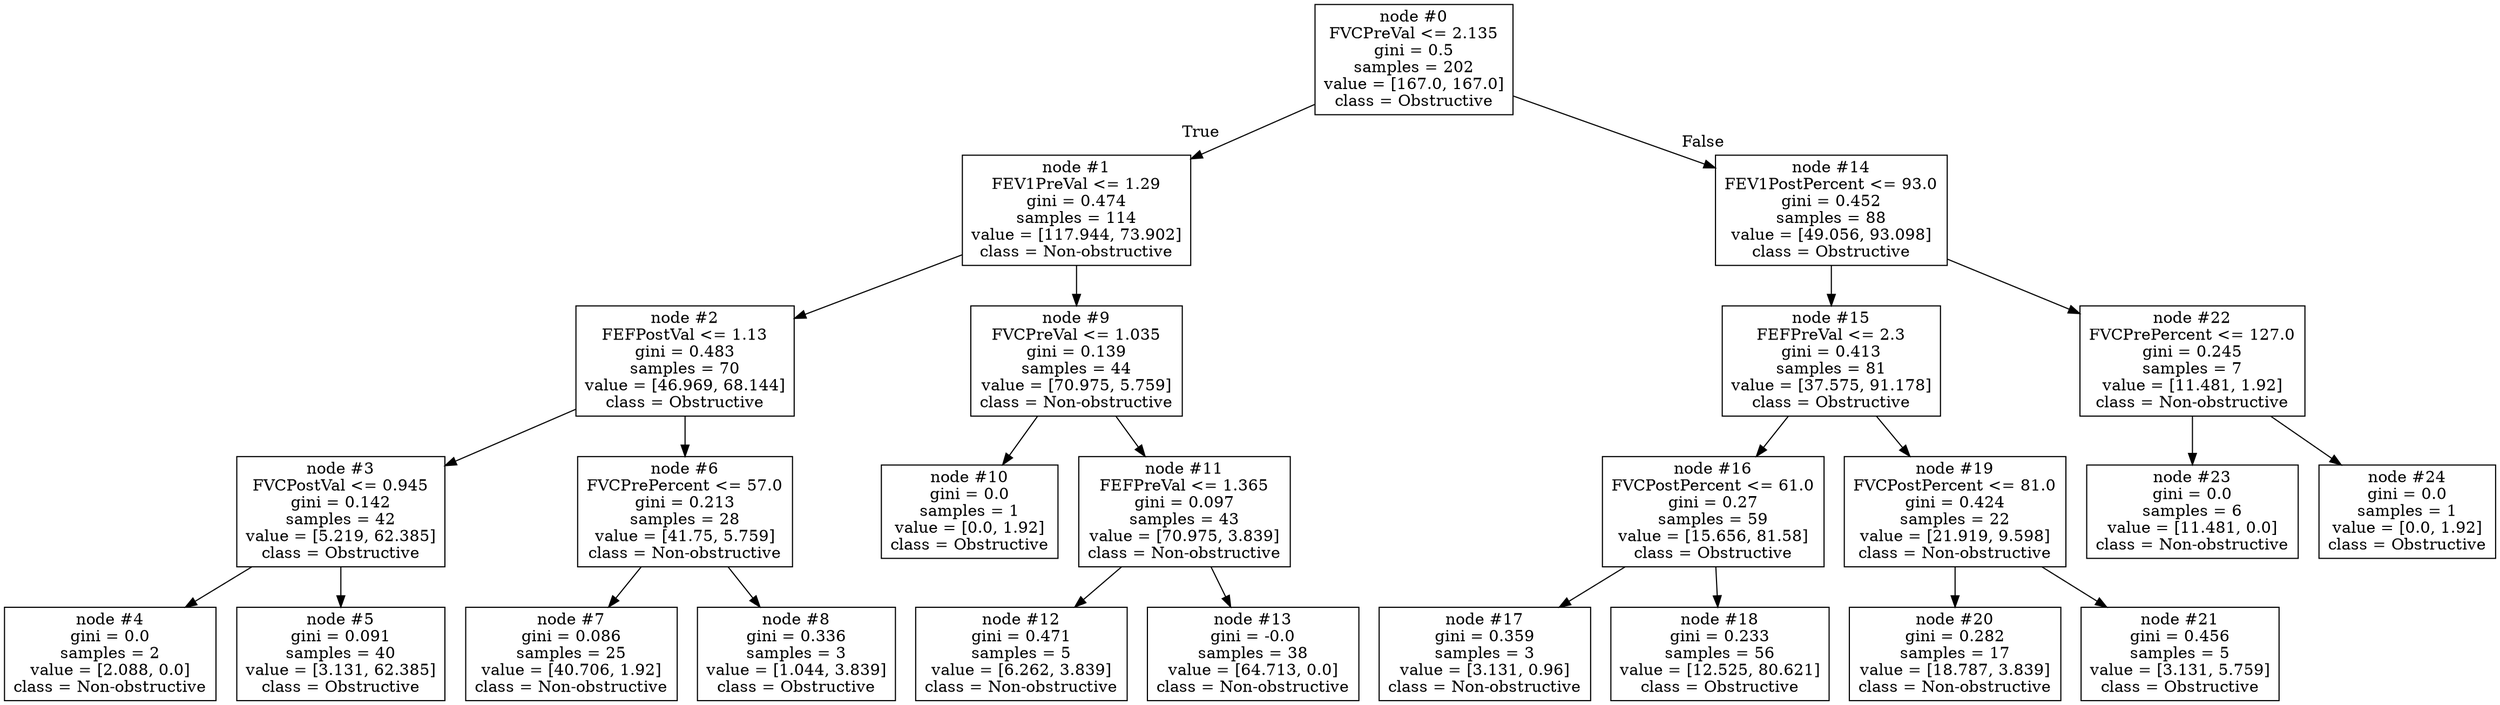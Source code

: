 digraph Tree {
node [shape=box] ;
0 [label="node #0\nFVCPreVal <= 2.135\ngini = 0.5\nsamples = 202\nvalue = [167.0, 167.0]\nclass = Obstructive"] ;
1 [label="node #1\nFEV1PreVal <= 1.29\ngini = 0.474\nsamples = 114\nvalue = [117.944, 73.902]\nclass = Non-obstructive"] ;
0 -> 1 [labeldistance=2.5, labelangle=45, headlabel="True"] ;
2 [label="node #2\nFEFPostVal <= 1.13\ngini = 0.483\nsamples = 70\nvalue = [46.969, 68.144]\nclass = Obstructive"] ;
1 -> 2 ;
3 [label="node #3\nFVCPostVal <= 0.945\ngini = 0.142\nsamples = 42\nvalue = [5.219, 62.385]\nclass = Obstructive"] ;
2 -> 3 ;
4 [label="node #4\ngini = 0.0\nsamples = 2\nvalue = [2.088, 0.0]\nclass = Non-obstructive"] ;
3 -> 4 ;
5 [label="node #5\ngini = 0.091\nsamples = 40\nvalue = [3.131, 62.385]\nclass = Obstructive"] ;
3 -> 5 ;
6 [label="node #6\nFVCPrePercent <= 57.0\ngini = 0.213\nsamples = 28\nvalue = [41.75, 5.759]\nclass = Non-obstructive"] ;
2 -> 6 ;
7 [label="node #7\ngini = 0.086\nsamples = 25\nvalue = [40.706, 1.92]\nclass = Non-obstructive"] ;
6 -> 7 ;
8 [label="node #8\ngini = 0.336\nsamples = 3\nvalue = [1.044, 3.839]\nclass = Obstructive"] ;
6 -> 8 ;
9 [label="node #9\nFVCPreVal <= 1.035\ngini = 0.139\nsamples = 44\nvalue = [70.975, 5.759]\nclass = Non-obstructive"] ;
1 -> 9 ;
10 [label="node #10\ngini = 0.0\nsamples = 1\nvalue = [0.0, 1.92]\nclass = Obstructive"] ;
9 -> 10 ;
11 [label="node #11\nFEFPreVal <= 1.365\ngini = 0.097\nsamples = 43\nvalue = [70.975, 3.839]\nclass = Non-obstructive"] ;
9 -> 11 ;
12 [label="node #12\ngini = 0.471\nsamples = 5\nvalue = [6.262, 3.839]\nclass = Non-obstructive"] ;
11 -> 12 ;
13 [label="node #13\ngini = -0.0\nsamples = 38\nvalue = [64.713, 0.0]\nclass = Non-obstructive"] ;
11 -> 13 ;
14 [label="node #14\nFEV1PostPercent <= 93.0\ngini = 0.452\nsamples = 88\nvalue = [49.056, 93.098]\nclass = Obstructive"] ;
0 -> 14 [labeldistance=2.5, labelangle=-45, headlabel="False"] ;
15 [label="node #15\nFEFPreVal <= 2.3\ngini = 0.413\nsamples = 81\nvalue = [37.575, 91.178]\nclass = Obstructive"] ;
14 -> 15 ;
16 [label="node #16\nFVCPostPercent <= 61.0\ngini = 0.27\nsamples = 59\nvalue = [15.656, 81.58]\nclass = Obstructive"] ;
15 -> 16 ;
17 [label="node #17\ngini = 0.359\nsamples = 3\nvalue = [3.131, 0.96]\nclass = Non-obstructive"] ;
16 -> 17 ;
18 [label="node #18\ngini = 0.233\nsamples = 56\nvalue = [12.525, 80.621]\nclass = Obstructive"] ;
16 -> 18 ;
19 [label="node #19\nFVCPostPercent <= 81.0\ngini = 0.424\nsamples = 22\nvalue = [21.919, 9.598]\nclass = Non-obstructive"] ;
15 -> 19 ;
20 [label="node #20\ngini = 0.282\nsamples = 17\nvalue = [18.787, 3.839]\nclass = Non-obstructive"] ;
19 -> 20 ;
21 [label="node #21\ngini = 0.456\nsamples = 5\nvalue = [3.131, 5.759]\nclass = Obstructive"] ;
19 -> 21 ;
22 [label="node #22\nFVCPrePercent <= 127.0\ngini = 0.245\nsamples = 7\nvalue = [11.481, 1.92]\nclass = Non-obstructive"] ;
14 -> 22 ;
23 [label="node #23\ngini = 0.0\nsamples = 6\nvalue = [11.481, 0.0]\nclass = Non-obstructive"] ;
22 -> 23 ;
24 [label="node #24\ngini = 0.0\nsamples = 1\nvalue = [0.0, 1.92]\nclass = Obstructive"] ;
22 -> 24 ;
}